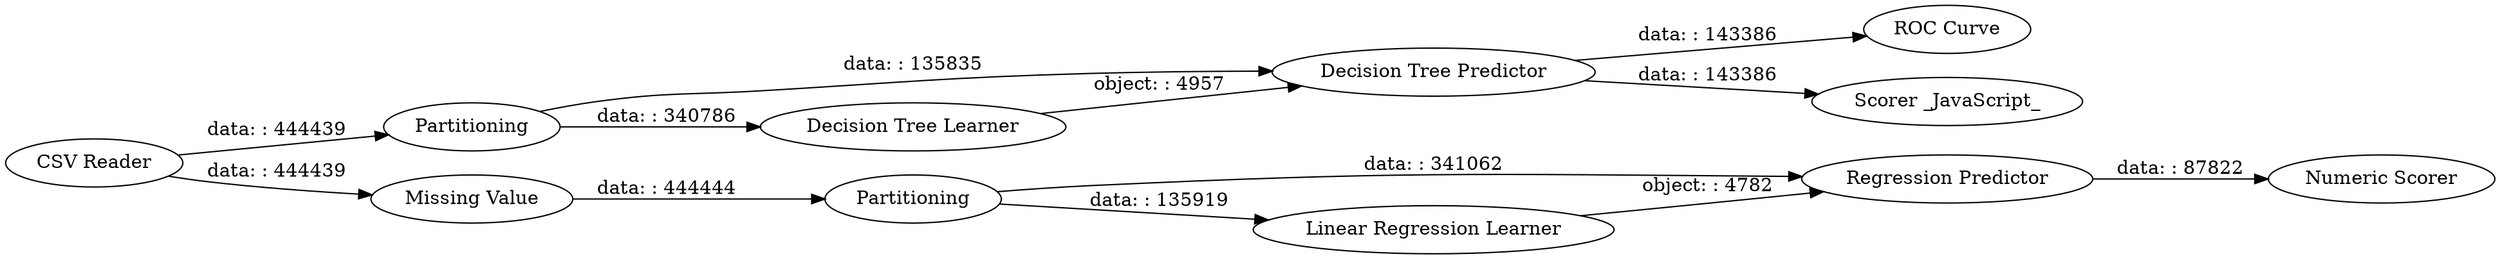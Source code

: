 digraph {
	"-8003109215613643238_20" [label="ROC Curve"]
	"-8003109215613643238_18" [label="Decision Tree Predictor"]
	"-8003109215613643238_1" [label="CSV Reader"]
	"-8003109215613643238_14" [label="Regression Predictor"]
	"-8003109215613643238_15" [label="Linear Regression Learner"]
	"-8003109215613643238_19" [label="Scorer _JavaScript_"]
	"-8003109215613643238_17" [label="Decision Tree Learner"]
	"-8003109215613643238_13" [label=Partitioning]
	"-8003109215613643238_11" [label="Missing Value"]
	"-8003109215613643238_16" [label="Numeric Scorer"]
	"-8003109215613643238_12" [label=Partitioning]
	"-8003109215613643238_12" -> "-8003109215613643238_14" [label="data: : 341062"]
	"-8003109215613643238_18" -> "-8003109215613643238_19" [label="data: : 143386"]
	"-8003109215613643238_1" -> "-8003109215613643238_11" [label="data: : 444439"]
	"-8003109215613643238_13" -> "-8003109215613643238_17" [label="data: : 340786"]
	"-8003109215613643238_13" -> "-8003109215613643238_18" [label="data: : 135835"]
	"-8003109215613643238_14" -> "-8003109215613643238_16" [label="data: : 87822"]
	"-8003109215613643238_1" -> "-8003109215613643238_13" [label="data: : 444439"]
	"-8003109215613643238_15" -> "-8003109215613643238_14" [label="object: : 4782"]
	"-8003109215613643238_18" -> "-8003109215613643238_20" [label="data: : 143386"]
	"-8003109215613643238_17" -> "-8003109215613643238_18" [label="object: : 4957"]
	"-8003109215613643238_12" -> "-8003109215613643238_15" [label="data: : 135919"]
	"-8003109215613643238_11" -> "-8003109215613643238_12" [label="data: : 444444"]
	rankdir=LR
}
